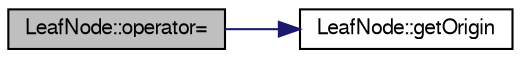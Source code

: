 digraph "LeafNode::operator="
{
  edge [fontname="FreeSans",fontsize="10",labelfontname="FreeSans",labelfontsize="10"];
  node [fontname="FreeSans",fontsize="10",shape=record];
  rankdir="LR";
  Node1 [label="LeafNode::operator=",height=0.2,width=0.4,color="black", fillcolor="grey75", style="filled", fontcolor="black"];
  Node1 -> Node2 [color="midnightblue",fontsize="10",style="solid",fontname="FreeSans"];
  Node2 [label="LeafNode::getOrigin",height=0.2,width=0.4,color="black", fillcolor="white", style="filled",URL="$class_leaf_node.html#a6384e2d2fd059b37c2874f2319670f02"];
}

